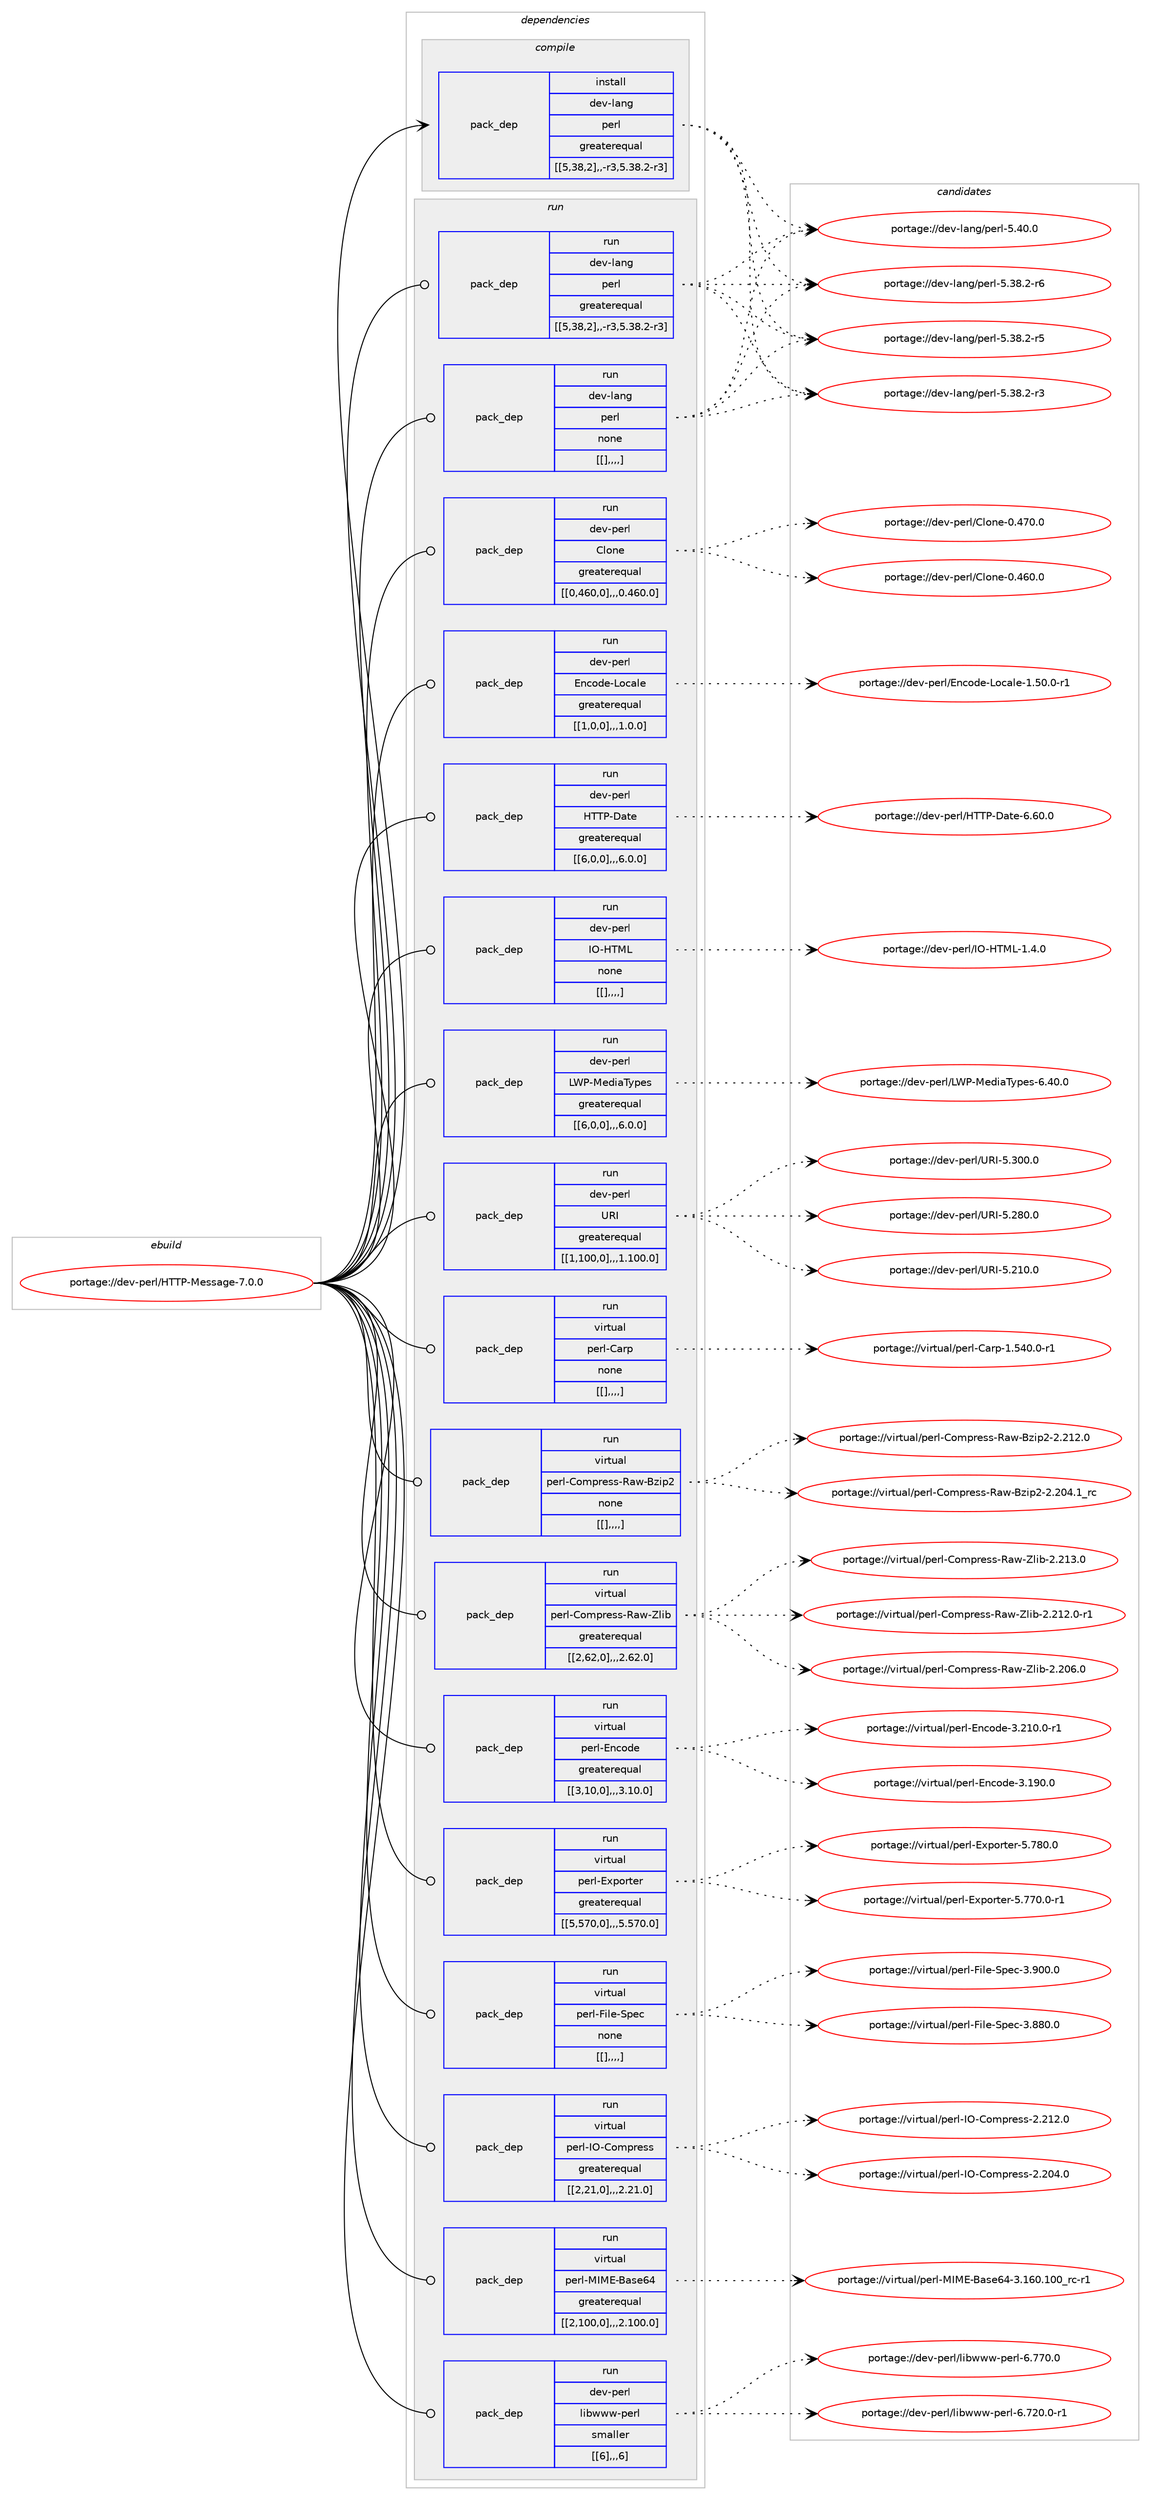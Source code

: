 digraph prolog {

# *************
# Graph options
# *************

newrank=true;
concentrate=true;
compound=true;
graph [rankdir=LR,fontname=Helvetica,fontsize=10,ranksep=1.5];#, ranksep=2.5, nodesep=0.2];
edge  [arrowhead=vee];
node  [fontname=Helvetica,fontsize=10];

# **********
# The ebuild
# **********

subgraph cluster_leftcol {
color=gray;
label=<<i>ebuild</i>>;
id [label="portage://dev-perl/HTTP-Message-7.0.0", color=red, width=4, href="../dev-perl/HTTP-Message-7.0.0.svg"];
}

# ****************
# The dependencies
# ****************

subgraph cluster_midcol {
color=gray;
label=<<i>dependencies</i>>;
subgraph cluster_compile {
fillcolor="#eeeeee";
style=filled;
label=<<i>compile</i>>;
subgraph pack102862 {
dependency135949 [label=<<TABLE BORDER="0" CELLBORDER="1" CELLSPACING="0" CELLPADDING="4" WIDTH="220"><TR><TD ROWSPAN="6" CELLPADDING="30">pack_dep</TD></TR><TR><TD WIDTH="110">install</TD></TR><TR><TD>dev-lang</TD></TR><TR><TD>perl</TD></TR><TR><TD>greaterequal</TD></TR><TR><TD>[[5,38,2],,-r3,5.38.2-r3]</TD></TR></TABLE>>, shape=none, color=blue];
}
id:e -> dependency135949:w [weight=20,style="solid",arrowhead="vee"];
}
subgraph cluster_compileandrun {
fillcolor="#eeeeee";
style=filled;
label=<<i>compile and run</i>>;
}
subgraph cluster_run {
fillcolor="#eeeeee";
style=filled;
label=<<i>run</i>>;
subgraph pack102880 {
dependency135963 [label=<<TABLE BORDER="0" CELLBORDER="1" CELLSPACING="0" CELLPADDING="4" WIDTH="220"><TR><TD ROWSPAN="6" CELLPADDING="30">pack_dep</TD></TR><TR><TD WIDTH="110">run</TD></TR><TR><TD>dev-lang</TD></TR><TR><TD>perl</TD></TR><TR><TD>greaterequal</TD></TR><TR><TD>[[5,38,2],,-r3,5.38.2-r3]</TD></TR></TABLE>>, shape=none, color=blue];
}
id:e -> dependency135963:w [weight=20,style="solid",arrowhead="odot"];
subgraph pack102894 {
dependency135966 [label=<<TABLE BORDER="0" CELLBORDER="1" CELLSPACING="0" CELLPADDING="4" WIDTH="220"><TR><TD ROWSPAN="6" CELLPADDING="30">pack_dep</TD></TR><TR><TD WIDTH="110">run</TD></TR><TR><TD>dev-lang</TD></TR><TR><TD>perl</TD></TR><TR><TD>none</TD></TR><TR><TD>[[],,,,]</TD></TR></TABLE>>, shape=none, color=blue];
}
id:e -> dependency135966:w [weight=20,style="solid",arrowhead="odot"];
subgraph pack102905 {
dependency135989 [label=<<TABLE BORDER="0" CELLBORDER="1" CELLSPACING="0" CELLPADDING="4" WIDTH="220"><TR><TD ROWSPAN="6" CELLPADDING="30">pack_dep</TD></TR><TR><TD WIDTH="110">run</TD></TR><TR><TD>dev-perl</TD></TR><TR><TD>Clone</TD></TR><TR><TD>greaterequal</TD></TR><TR><TD>[[0,460,0],,,0.460.0]</TD></TR></TABLE>>, shape=none, color=blue];
}
id:e -> dependency135989:w [weight=20,style="solid",arrowhead="odot"];
subgraph pack102919 {
dependency136012 [label=<<TABLE BORDER="0" CELLBORDER="1" CELLSPACING="0" CELLPADDING="4" WIDTH="220"><TR><TD ROWSPAN="6" CELLPADDING="30">pack_dep</TD></TR><TR><TD WIDTH="110">run</TD></TR><TR><TD>dev-perl</TD></TR><TR><TD>Encode-Locale</TD></TR><TR><TD>greaterequal</TD></TR><TR><TD>[[1,0,0],,,1.0.0]</TD></TR></TABLE>>, shape=none, color=blue];
}
id:e -> dependency136012:w [weight=20,style="solid",arrowhead="odot"];
subgraph pack102945 {
dependency136031 [label=<<TABLE BORDER="0" CELLBORDER="1" CELLSPACING="0" CELLPADDING="4" WIDTH="220"><TR><TD ROWSPAN="6" CELLPADDING="30">pack_dep</TD></TR><TR><TD WIDTH="110">run</TD></TR><TR><TD>dev-perl</TD></TR><TR><TD>HTTP-Date</TD></TR><TR><TD>greaterequal</TD></TR><TR><TD>[[6,0,0],,,6.0.0]</TD></TR></TABLE>>, shape=none, color=blue];
}
id:e -> dependency136031:w [weight=20,style="solid",arrowhead="odot"];
subgraph pack102959 {
dependency136035 [label=<<TABLE BORDER="0" CELLBORDER="1" CELLSPACING="0" CELLPADDING="4" WIDTH="220"><TR><TD ROWSPAN="6" CELLPADDING="30">pack_dep</TD></TR><TR><TD WIDTH="110">run</TD></TR><TR><TD>dev-perl</TD></TR><TR><TD>IO-HTML</TD></TR><TR><TD>none</TD></TR><TR><TD>[[],,,,]</TD></TR></TABLE>>, shape=none, color=blue];
}
id:e -> dependency136035:w [weight=20,style="solid",arrowhead="odot"];
subgraph pack102989 {
dependency136074 [label=<<TABLE BORDER="0" CELLBORDER="1" CELLSPACING="0" CELLPADDING="4" WIDTH="220"><TR><TD ROWSPAN="6" CELLPADDING="30">pack_dep</TD></TR><TR><TD WIDTH="110">run</TD></TR><TR><TD>dev-perl</TD></TR><TR><TD>LWP-MediaTypes</TD></TR><TR><TD>greaterequal</TD></TR><TR><TD>[[6,0,0],,,6.0.0]</TD></TR></TABLE>>, shape=none, color=blue];
}
id:e -> dependency136074:w [weight=20,style="solid",arrowhead="odot"];
subgraph pack103009 {
dependency136112 [label=<<TABLE BORDER="0" CELLBORDER="1" CELLSPACING="0" CELLPADDING="4" WIDTH="220"><TR><TD ROWSPAN="6" CELLPADDING="30">pack_dep</TD></TR><TR><TD WIDTH="110">run</TD></TR><TR><TD>dev-perl</TD></TR><TR><TD>URI</TD></TR><TR><TD>greaterequal</TD></TR><TR><TD>[[1,100,0],,,1.100.0]</TD></TR></TABLE>>, shape=none, color=blue];
}
id:e -> dependency136112:w [weight=20,style="solid",arrowhead="odot"];
subgraph pack103041 {
dependency136130 [label=<<TABLE BORDER="0" CELLBORDER="1" CELLSPACING="0" CELLPADDING="4" WIDTH="220"><TR><TD ROWSPAN="6" CELLPADDING="30">pack_dep</TD></TR><TR><TD WIDTH="110">run</TD></TR><TR><TD>virtual</TD></TR><TR><TD>perl-Carp</TD></TR><TR><TD>none</TD></TR><TR><TD>[[],,,,]</TD></TR></TABLE>>, shape=none, color=blue];
}
id:e -> dependency136130:w [weight=20,style="solid",arrowhead="odot"];
subgraph pack103071 {
dependency136146 [label=<<TABLE BORDER="0" CELLBORDER="1" CELLSPACING="0" CELLPADDING="4" WIDTH="220"><TR><TD ROWSPAN="6" CELLPADDING="30">pack_dep</TD></TR><TR><TD WIDTH="110">run</TD></TR><TR><TD>virtual</TD></TR><TR><TD>perl-Compress-Raw-Bzip2</TD></TR><TR><TD>none</TD></TR><TR><TD>[[],,,,]</TD></TR></TABLE>>, shape=none, color=blue];
}
id:e -> dependency136146:w [weight=20,style="solid",arrowhead="odot"];
subgraph pack103074 {
dependency136164 [label=<<TABLE BORDER="0" CELLBORDER="1" CELLSPACING="0" CELLPADDING="4" WIDTH="220"><TR><TD ROWSPAN="6" CELLPADDING="30">pack_dep</TD></TR><TR><TD WIDTH="110">run</TD></TR><TR><TD>virtual</TD></TR><TR><TD>perl-Compress-Raw-Zlib</TD></TR><TR><TD>greaterequal</TD></TR><TR><TD>[[2,62,0],,,2.62.0]</TD></TR></TABLE>>, shape=none, color=blue];
}
id:e -> dependency136164:w [weight=20,style="solid",arrowhead="odot"];
subgraph pack103107 {
dependency136191 [label=<<TABLE BORDER="0" CELLBORDER="1" CELLSPACING="0" CELLPADDING="4" WIDTH="220"><TR><TD ROWSPAN="6" CELLPADDING="30">pack_dep</TD></TR><TR><TD WIDTH="110">run</TD></TR><TR><TD>virtual</TD></TR><TR><TD>perl-Encode</TD></TR><TR><TD>greaterequal</TD></TR><TR><TD>[[3,10,0],,,3.10.0]</TD></TR></TABLE>>, shape=none, color=blue];
}
id:e -> dependency136191:w [weight=20,style="solid",arrowhead="odot"];
subgraph pack103139 {
dependency136223 [label=<<TABLE BORDER="0" CELLBORDER="1" CELLSPACING="0" CELLPADDING="4" WIDTH="220"><TR><TD ROWSPAN="6" CELLPADDING="30">pack_dep</TD></TR><TR><TD WIDTH="110">run</TD></TR><TR><TD>virtual</TD></TR><TR><TD>perl-Exporter</TD></TR><TR><TD>greaterequal</TD></TR><TR><TD>[[5,570,0],,,5.570.0]</TD></TR></TABLE>>, shape=none, color=blue];
}
id:e -> dependency136223:w [weight=20,style="solid",arrowhead="odot"];
subgraph pack103164 {
dependency136275 [label=<<TABLE BORDER="0" CELLBORDER="1" CELLSPACING="0" CELLPADDING="4" WIDTH="220"><TR><TD ROWSPAN="6" CELLPADDING="30">pack_dep</TD></TR><TR><TD WIDTH="110">run</TD></TR><TR><TD>virtual</TD></TR><TR><TD>perl-File-Spec</TD></TR><TR><TD>none</TD></TR><TR><TD>[[],,,,]</TD></TR></TABLE>>, shape=none, color=blue];
}
id:e -> dependency136275:w [weight=20,style="solid",arrowhead="odot"];
subgraph pack103200 {
dependency136292 [label=<<TABLE BORDER="0" CELLBORDER="1" CELLSPACING="0" CELLPADDING="4" WIDTH="220"><TR><TD ROWSPAN="6" CELLPADDING="30">pack_dep</TD></TR><TR><TD WIDTH="110">run</TD></TR><TR><TD>virtual</TD></TR><TR><TD>perl-IO-Compress</TD></TR><TR><TD>greaterequal</TD></TR><TR><TD>[[2,21,0],,,2.21.0]</TD></TR></TABLE>>, shape=none, color=blue];
}
id:e -> dependency136292:w [weight=20,style="solid",arrowhead="odot"];
subgraph pack103227 {
dependency136336 [label=<<TABLE BORDER="0" CELLBORDER="1" CELLSPACING="0" CELLPADDING="4" WIDTH="220"><TR><TD ROWSPAN="6" CELLPADDING="30">pack_dep</TD></TR><TR><TD WIDTH="110">run</TD></TR><TR><TD>virtual</TD></TR><TR><TD>perl-MIME-Base64</TD></TR><TR><TD>greaterequal</TD></TR><TR><TD>[[2,100,0],,,2.100.0]</TD></TR></TABLE>>, shape=none, color=blue];
}
id:e -> dependency136336:w [weight=20,style="solid",arrowhead="odot"];
subgraph pack103265 {
dependency136355 [label=<<TABLE BORDER="0" CELLBORDER="1" CELLSPACING="0" CELLPADDING="4" WIDTH="220"><TR><TD ROWSPAN="6" CELLPADDING="30">pack_dep</TD></TR><TR><TD WIDTH="110">run</TD></TR><TR><TD>dev-perl</TD></TR><TR><TD>libwww-perl</TD></TR><TR><TD>smaller</TD></TR><TR><TD>[[6],,,6]</TD></TR></TABLE>>, shape=none, color=blue];
}
id:e -> dependency136355:w [weight=20,style="solid",arrowhead="odot"];
}
}

# **************
# The candidates
# **************

subgraph cluster_choices {
rank=same;
color=gray;
label=<<i>candidates</i>>;

subgraph choice103069 {
color=black;
nodesep=1;
choice10010111845108971101034711210111410845534652484648 [label="portage://dev-lang/perl-5.40.0", color=red, width=4,href="../dev-lang/perl-5.40.0.svg"];
choice100101118451089711010347112101114108455346515646504511454 [label="portage://dev-lang/perl-5.38.2-r6", color=red, width=4,href="../dev-lang/perl-5.38.2-r6.svg"];
choice100101118451089711010347112101114108455346515646504511453 [label="portage://dev-lang/perl-5.38.2-r5", color=red, width=4,href="../dev-lang/perl-5.38.2-r5.svg"];
choice100101118451089711010347112101114108455346515646504511451 [label="portage://dev-lang/perl-5.38.2-r3", color=red, width=4,href="../dev-lang/perl-5.38.2-r3.svg"];
dependency135949:e -> choice10010111845108971101034711210111410845534652484648:w [style=dotted,weight="100"];
dependency135949:e -> choice100101118451089711010347112101114108455346515646504511454:w [style=dotted,weight="100"];
dependency135949:e -> choice100101118451089711010347112101114108455346515646504511453:w [style=dotted,weight="100"];
dependency135949:e -> choice100101118451089711010347112101114108455346515646504511451:w [style=dotted,weight="100"];
}
subgraph choice103093 {
color=black;
nodesep=1;
choice10010111845108971101034711210111410845534652484648 [label="portage://dev-lang/perl-5.40.0", color=red, width=4,href="../dev-lang/perl-5.40.0.svg"];
choice100101118451089711010347112101114108455346515646504511454 [label="portage://dev-lang/perl-5.38.2-r6", color=red, width=4,href="../dev-lang/perl-5.38.2-r6.svg"];
choice100101118451089711010347112101114108455346515646504511453 [label="portage://dev-lang/perl-5.38.2-r5", color=red, width=4,href="../dev-lang/perl-5.38.2-r5.svg"];
choice100101118451089711010347112101114108455346515646504511451 [label="portage://dev-lang/perl-5.38.2-r3", color=red, width=4,href="../dev-lang/perl-5.38.2-r3.svg"];
dependency135963:e -> choice10010111845108971101034711210111410845534652484648:w [style=dotted,weight="100"];
dependency135963:e -> choice100101118451089711010347112101114108455346515646504511454:w [style=dotted,weight="100"];
dependency135963:e -> choice100101118451089711010347112101114108455346515646504511453:w [style=dotted,weight="100"];
dependency135963:e -> choice100101118451089711010347112101114108455346515646504511451:w [style=dotted,weight="100"];
}
subgraph choice103096 {
color=black;
nodesep=1;
choice10010111845108971101034711210111410845534652484648 [label="portage://dev-lang/perl-5.40.0", color=red, width=4,href="../dev-lang/perl-5.40.0.svg"];
choice100101118451089711010347112101114108455346515646504511454 [label="portage://dev-lang/perl-5.38.2-r6", color=red, width=4,href="../dev-lang/perl-5.38.2-r6.svg"];
choice100101118451089711010347112101114108455346515646504511453 [label="portage://dev-lang/perl-5.38.2-r5", color=red, width=4,href="../dev-lang/perl-5.38.2-r5.svg"];
choice100101118451089711010347112101114108455346515646504511451 [label="portage://dev-lang/perl-5.38.2-r3", color=red, width=4,href="../dev-lang/perl-5.38.2-r3.svg"];
dependency135966:e -> choice10010111845108971101034711210111410845534652484648:w [style=dotted,weight="100"];
dependency135966:e -> choice100101118451089711010347112101114108455346515646504511454:w [style=dotted,weight="100"];
dependency135966:e -> choice100101118451089711010347112101114108455346515646504511453:w [style=dotted,weight="100"];
dependency135966:e -> choice100101118451089711010347112101114108455346515646504511451:w [style=dotted,weight="100"];
}
subgraph choice103137 {
color=black;
nodesep=1;
choice1001011184511210111410847671081111101014548465255484648 [label="portage://dev-perl/Clone-0.470.0", color=red, width=4,href="../dev-perl/Clone-0.470.0.svg"];
choice1001011184511210111410847671081111101014548465254484648 [label="portage://dev-perl/Clone-0.460.0", color=red, width=4,href="../dev-perl/Clone-0.460.0.svg"];
dependency135989:e -> choice1001011184511210111410847671081111101014548465255484648:w [style=dotted,weight="100"];
dependency135989:e -> choice1001011184511210111410847671081111101014548465254484648:w [style=dotted,weight="100"];
}
subgraph choice103155 {
color=black;
nodesep=1;
choice1001011184511210111410847691109911110010145761119997108101454946534846484511449 [label="portage://dev-perl/Encode-Locale-1.50.0-r1", color=red, width=4,href="../dev-perl/Encode-Locale-1.50.0-r1.svg"];
dependency136012:e -> choice1001011184511210111410847691109911110010145761119997108101454946534846484511449:w [style=dotted,weight="100"];
}
subgraph choice103206 {
color=black;
nodesep=1;
choice10010111845112101114108477284848045689711610145544654484648 [label="portage://dev-perl/HTTP-Date-6.60.0", color=red, width=4,href="../dev-perl/HTTP-Date-6.60.0.svg"];
dependency136031:e -> choice10010111845112101114108477284848045689711610145544654484648:w [style=dotted,weight="100"];
}
subgraph choice103230 {
color=black;
nodesep=1;
choice100101118451121011141084773794572847776454946524648 [label="portage://dev-perl/IO-HTML-1.4.0", color=red, width=4,href="../dev-perl/IO-HTML-1.4.0.svg"];
dependency136035:e -> choice100101118451121011141084773794572847776454946524648:w [style=dotted,weight="100"];
}
subgraph choice103233 {
color=black;
nodesep=1;
choice10010111845112101114108477687804577101100105978412111210111545544652484648 [label="portage://dev-perl/LWP-MediaTypes-6.40.0", color=red, width=4,href="../dev-perl/LWP-MediaTypes-6.40.0.svg"];
dependency136074:e -> choice10010111845112101114108477687804577101100105978412111210111545544652484648:w [style=dotted,weight="100"];
}
subgraph choice103244 {
color=black;
nodesep=1;
choice10010111845112101114108478582734553465148484648 [label="portage://dev-perl/URI-5.300.0", color=red, width=4,href="../dev-perl/URI-5.300.0.svg"];
choice10010111845112101114108478582734553465056484648 [label="portage://dev-perl/URI-5.280.0", color=red, width=4,href="../dev-perl/URI-5.280.0.svg"];
choice10010111845112101114108478582734553465049484648 [label="portage://dev-perl/URI-5.210.0", color=red, width=4,href="../dev-perl/URI-5.210.0.svg"];
dependency136112:e -> choice10010111845112101114108478582734553465148484648:w [style=dotted,weight="100"];
dependency136112:e -> choice10010111845112101114108478582734553465056484648:w [style=dotted,weight="100"];
dependency136112:e -> choice10010111845112101114108478582734553465049484648:w [style=dotted,weight="100"];
}
subgraph choice103262 {
color=black;
nodesep=1;
choice118105114116117971084711210111410845679711411245494653524846484511449 [label="portage://virtual/perl-Carp-1.540.0-r1", color=red, width=4,href="../virtual/perl-Carp-1.540.0-r1.svg"];
dependency136130:e -> choice118105114116117971084711210111410845679711411245494653524846484511449:w [style=dotted,weight="100"];
}
subgraph choice103265 {
color=black;
nodesep=1;
choice118105114116117971084711210111410845671111091121141011151154582971194566122105112504550465049504648 [label="portage://virtual/perl-Compress-Raw-Bzip2-2.212.0", color=red, width=4,href="../virtual/perl-Compress-Raw-Bzip2-2.212.0.svg"];
choice1181051141161179710847112101114108456711110911211410111511545829711945661221051125045504650485246499511499 [label="portage://virtual/perl-Compress-Raw-Bzip2-2.204.1_rc", color=red, width=4,href="../virtual/perl-Compress-Raw-Bzip2-2.204.1_rc.svg"];
dependency136146:e -> choice118105114116117971084711210111410845671111091121141011151154582971194566122105112504550465049504648:w [style=dotted,weight="100"];
dependency136146:e -> choice1181051141161179710847112101114108456711110911211410111511545829711945661221051125045504650485246499511499:w [style=dotted,weight="100"];
}
subgraph choice103268 {
color=black;
nodesep=1;
choice118105114116117971084711210111410845671111091121141011151154582971194590108105984550465049514648 [label="portage://virtual/perl-Compress-Raw-Zlib-2.213.0", color=red, width=4,href="../virtual/perl-Compress-Raw-Zlib-2.213.0.svg"];
choice1181051141161179710847112101114108456711110911211410111511545829711945901081059845504650495046484511449 [label="portage://virtual/perl-Compress-Raw-Zlib-2.212.0-r1", color=red, width=4,href="../virtual/perl-Compress-Raw-Zlib-2.212.0-r1.svg"];
choice118105114116117971084711210111410845671111091121141011151154582971194590108105984550465048544648 [label="portage://virtual/perl-Compress-Raw-Zlib-2.206.0", color=red, width=4,href="../virtual/perl-Compress-Raw-Zlib-2.206.0.svg"];
dependency136164:e -> choice118105114116117971084711210111410845671111091121141011151154582971194590108105984550465049514648:w [style=dotted,weight="100"];
dependency136164:e -> choice1181051141161179710847112101114108456711110911211410111511545829711945901081059845504650495046484511449:w [style=dotted,weight="100"];
dependency136164:e -> choice118105114116117971084711210111410845671111091121141011151154582971194590108105984550465048544648:w [style=dotted,weight="100"];
}
subgraph choice103270 {
color=black;
nodesep=1;
choice118105114116117971084711210111410845691109911110010145514650494846484511449 [label="portage://virtual/perl-Encode-3.210.0-r1", color=red, width=4,href="../virtual/perl-Encode-3.210.0-r1.svg"];
choice11810511411611797108471121011141084569110991111001014551464957484648 [label="portage://virtual/perl-Encode-3.190.0", color=red, width=4,href="../virtual/perl-Encode-3.190.0.svg"];
dependency136191:e -> choice118105114116117971084711210111410845691109911110010145514650494846484511449:w [style=dotted,weight="100"];
dependency136191:e -> choice11810511411611797108471121011141084569110991111001014551464957484648:w [style=dotted,weight="100"];
}
subgraph choice103291 {
color=black;
nodesep=1;
choice118105114116117971084711210111410845691201121111141161011144553465556484648 [label="portage://virtual/perl-Exporter-5.780.0", color=red, width=4,href="../virtual/perl-Exporter-5.780.0.svg"];
choice1181051141161179710847112101114108456912011211111411610111445534655554846484511449 [label="portage://virtual/perl-Exporter-5.770.0-r1", color=red, width=4,href="../virtual/perl-Exporter-5.770.0-r1.svg"];
dependency136223:e -> choice118105114116117971084711210111410845691201121111141161011144553465556484648:w [style=dotted,weight="100"];
dependency136223:e -> choice1181051141161179710847112101114108456912011211111411610111445534655554846484511449:w [style=dotted,weight="100"];
}
subgraph choice103342 {
color=black;
nodesep=1;
choice118105114116117971084711210111410845701051081014583112101994551465748484648 [label="portage://virtual/perl-File-Spec-3.900.0", color=red, width=4,href="../virtual/perl-File-Spec-3.900.0.svg"];
choice118105114116117971084711210111410845701051081014583112101994551465656484648 [label="portage://virtual/perl-File-Spec-3.880.0", color=red, width=4,href="../virtual/perl-File-Spec-3.880.0.svg"];
dependency136275:e -> choice118105114116117971084711210111410845701051081014583112101994551465748484648:w [style=dotted,weight="100"];
dependency136275:e -> choice118105114116117971084711210111410845701051081014583112101994551465656484648:w [style=dotted,weight="100"];
}
subgraph choice103356 {
color=black;
nodesep=1;
choice118105114116117971084711210111410845737945671111091121141011151154550465049504648 [label="portage://virtual/perl-IO-Compress-2.212.0", color=red, width=4,href="../virtual/perl-IO-Compress-2.212.0.svg"];
choice118105114116117971084711210111410845737945671111091121141011151154550465048524648 [label="portage://virtual/perl-IO-Compress-2.204.0", color=red, width=4,href="../virtual/perl-IO-Compress-2.204.0.svg"];
dependency136292:e -> choice118105114116117971084711210111410845737945671111091121141011151154550465049504648:w [style=dotted,weight="100"];
dependency136292:e -> choice118105114116117971084711210111410845737945671111091121141011151154550465048524648:w [style=dotted,weight="100"];
}
subgraph choice103360 {
color=black;
nodesep=1;
choice1181051141161179710847112101114108457773776945669711510154524551464954484649484895114994511449 [label="portage://virtual/perl-MIME-Base64-3.160.100_rc-r1", color=red, width=4,href="../virtual/perl-MIME-Base64-3.160.100_rc-r1.svg"];
dependency136336:e -> choice1181051141161179710847112101114108457773776945669711510154524551464954484649484895114994511449:w [style=dotted,weight="100"];
}
subgraph choice103364 {
color=black;
nodesep=1;
choice100101118451121011141084710810598119119119451121011141084554465555484648 [label="portage://dev-perl/libwww-perl-6.770.0", color=red, width=4,href="../dev-perl/libwww-perl-6.770.0.svg"];
choice1001011184511210111410847108105981191191194511210111410845544655504846484511449 [label="portage://dev-perl/libwww-perl-6.720.0-r1", color=red, width=4,href="../dev-perl/libwww-perl-6.720.0-r1.svg"];
dependency136355:e -> choice100101118451121011141084710810598119119119451121011141084554465555484648:w [style=dotted,weight="100"];
dependency136355:e -> choice1001011184511210111410847108105981191191194511210111410845544655504846484511449:w [style=dotted,weight="100"];
}
}

}
